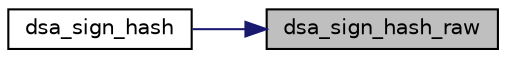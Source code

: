 digraph "dsa_sign_hash_raw"
{
 // LATEX_PDF_SIZE
  edge [fontname="Helvetica",fontsize="10",labelfontname="Helvetica",labelfontsize="10"];
  node [fontname="Helvetica",fontsize="10",shape=record];
  rankdir="RL";
  Node17 [label="dsa_sign_hash_raw",height=0.2,width=0.4,color="black", fillcolor="grey75", style="filled", fontcolor="black",tooltip="Sign a hash with DSA."];
  Node17 -> Node18 [dir="back",color="midnightblue",fontsize="10",style="solid",fontname="Helvetica"];
  Node18 [label="dsa_sign_hash",height=0.2,width=0.4,color="black", fillcolor="white", style="filled",URL="$dsa__sign__hash_8c.html#a83c6d4c1243acbc906e872e20de3bba2",tooltip="Sign a hash with DSA."];
}
